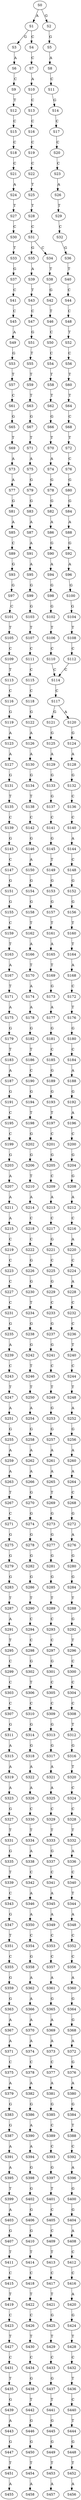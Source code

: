 strict digraph  {
	S0 -> S1 [ label = A ];
	S0 -> S2 [ label = G ];
	S1 -> S3 [ label = G ];
	S1 -> S4 [ label = C ];
	S2 -> S5 [ label = G ];
	S3 -> S6 [ label = A ];
	S4 -> S7 [ label = C ];
	S5 -> S8 [ label = A ];
	S6 -> S9 [ label = C ];
	S7 -> S10 [ label = A ];
	S8 -> S11 [ label = C ];
	S9 -> S12 [ label = T ];
	S10 -> S13 [ label = C ];
	S11 -> S14 [ label = G ];
	S12 -> S15 [ label = C ];
	S13 -> S16 [ label = C ];
	S14 -> S17 [ label = C ];
	S15 -> S18 [ label = C ];
	S16 -> S19 [ label = C ];
	S17 -> S20 [ label = C ];
	S18 -> S21 [ label = C ];
	S19 -> S22 [ label = C ];
	S20 -> S23 [ label = C ];
	S21 -> S24 [ label = A ];
	S22 -> S25 [ label = T ];
	S23 -> S26 [ label = A ];
	S24 -> S27 [ label = T ];
	S25 -> S28 [ label = T ];
	S26 -> S29 [ label = T ];
	S27 -> S30 [ label = C ];
	S28 -> S31 [ label = C ];
	S29 -> S32 [ label = C ];
	S30 -> S33 [ label = T ];
	S31 -> S34 [ label = C ];
	S31 -> S35 [ label = G ];
	S32 -> S36 [ label = G ];
	S33 -> S37 [ label = G ];
	S34 -> S38 [ label = T ];
	S35 -> S39 [ label = A ];
	S36 -> S40 [ label = T ];
	S37 -> S41 [ label = C ];
	S38 -> S42 [ label = G ];
	S39 -> S43 [ label = T ];
	S40 -> S44 [ label = C ];
	S41 -> S45 [ label = C ];
	S42 -> S46 [ label = T ];
	S43 -> S47 [ label = C ];
	S44 -> S48 [ label = C ];
	S45 -> S49 [ label = A ];
	S46 -> S50 [ label = C ];
	S47 -> S51 [ label = G ];
	S48 -> S52 [ label = T ];
	S49 -> S53 [ label = G ];
	S50 -> S54 [ label = C ];
	S51 -> S55 [ label = T ];
	S52 -> S56 [ label = C ];
	S53 -> S57 [ label = T ];
	S54 -> S58 [ label = T ];
	S55 -> S59 [ label = T ];
	S56 -> S60 [ label = T ];
	S57 -> S61 [ label = C ];
	S58 -> S62 [ label = T ];
	S59 -> S63 [ label = T ];
	S60 -> S64 [ label = T ];
	S61 -> S65 [ label = G ];
	S62 -> S66 [ label = G ];
	S63 -> S67 [ label = G ];
	S64 -> S68 [ label = C ];
	S65 -> S69 [ label = T ];
	S66 -> S70 [ label = T ];
	S67 -> S71 [ label = T ];
	S68 -> S72 [ label = T ];
	S69 -> S73 [ label = A ];
	S70 -> S74 [ label = A ];
	S71 -> S75 [ label = A ];
	S72 -> S76 [ label = C ];
	S73 -> S77 [ label = A ];
	S74 -> S78 [ label = G ];
	S75 -> S79 [ label = G ];
	S76 -> S80 [ label = G ];
	S77 -> S81 [ label = G ];
	S78 -> S82 [ label = G ];
	S79 -> S83 [ label = G ];
	S80 -> S84 [ label = G ];
	S81 -> S85 [ label = A ];
	S82 -> S86 [ label = A ];
	S83 -> S87 [ label = A ];
	S84 -> S88 [ label = A ];
	S85 -> S89 [ label = C ];
	S86 -> S90 [ label = G ];
	S87 -> S91 [ label = A ];
	S88 -> S92 [ label = G ];
	S89 -> S93 [ label = G ];
	S90 -> S94 [ label = A ];
	S91 -> S95 [ label = A ];
	S92 -> S96 [ label = A ];
	S93 -> S97 [ label = G ];
	S94 -> S98 [ label = G ];
	S95 -> S99 [ label = G ];
	S96 -> S100 [ label = G ];
	S97 -> S101 [ label = C ];
	S98 -> S102 [ label = G ];
	S99 -> S103 [ label = G ];
	S100 -> S104 [ label = G ];
	S101 -> S105 [ label = T ];
	S102 -> S106 [ label = T ];
	S103 -> S107 [ label = T ];
	S104 -> S108 [ label = T ];
	S105 -> S109 [ label = C ];
	S106 -> S110 [ label = C ];
	S107 -> S111 [ label = C ];
	S108 -> S112 [ label = C ];
	S109 -> S113 [ label = T ];
	S110 -> S114 [ label = C ];
	S111 -> S115 [ label = C ];
	S112 -> S114 [ label = C ];
	S113 -> S116 [ label = C ];
	S114 -> S117 [ label = C ];
	S115 -> S118 [ label = C ];
	S116 -> S119 [ label = G ];
	S117 -> S120 [ label = A ];
	S117 -> S121 [ label = G ];
	S118 -> S122 [ label = G ];
	S119 -> S123 [ label = A ];
	S120 -> S124 [ label = G ];
	S121 -> S125 [ label = G ];
	S122 -> S126 [ label = A ];
	S123 -> S127 [ label = A ];
	S124 -> S128 [ label = A ];
	S125 -> S129 [ label = A ];
	S126 -> S130 [ label = A ];
	S127 -> S131 [ label = G ];
	S128 -> S132 [ label = G ];
	S129 -> S133 [ label = G ];
	S130 -> S134 [ label = G ];
	S131 -> S135 [ label = T ];
	S132 -> S136 [ label = C ];
	S133 -> S137 [ label = G ];
	S134 -> S138 [ label = T ];
	S135 -> S139 [ label = C ];
	S136 -> S140 [ label = C ];
	S137 -> S141 [ label = C ];
	S138 -> S142 [ label = C ];
	S139 -> S143 [ label = G ];
	S140 -> S144 [ label = A ];
	S141 -> S145 [ label = G ];
	S142 -> S146 [ label = G ];
	S143 -> S147 [ label = C ];
	S144 -> S148 [ label = C ];
	S145 -> S149 [ label = T ];
	S146 -> S150 [ label = A ];
	S147 -> S151 [ label = G ];
	S148 -> S152 [ label = G ];
	S149 -> S153 [ label = G ];
	S150 -> S154 [ label = G ];
	S151 -> S155 [ label = G ];
	S152 -> S156 [ label = G ];
	S153 -> S157 [ label = G ];
	S154 -> S158 [ label = G ];
	S155 -> S159 [ label = C ];
	S156 -> S160 [ label = T ];
	S157 -> S161 [ label = T ];
	S158 -> S162 [ label = T ];
	S159 -> S163 [ label = T ];
	S160 -> S164 [ label = T ];
	S161 -> S165 [ label = A ];
	S162 -> S166 [ label = A ];
	S163 -> S167 [ label = A ];
	S164 -> S168 [ label = A ];
	S165 -> S169 [ label = T ];
	S166 -> S170 [ label = T ];
	S167 -> S171 [ label = T ];
	S168 -> S172 [ label = C ];
	S169 -> S173 [ label = G ];
	S170 -> S174 [ label = A ];
	S171 -> S175 [ label = A ];
	S172 -> S176 [ label = T ];
	S173 -> S177 [ label = A ];
	S174 -> S178 [ label = A ];
	S175 -> S179 [ label = G ];
	S176 -> S180 [ label = G ];
	S177 -> S181 [ label = G ];
	S178 -> S182 [ label = G ];
	S179 -> S183 [ label = T ];
	S180 -> S184 [ label = C ];
	S181 -> S185 [ label = C ];
	S182 -> S186 [ label = T ];
	S183 -> S187 [ label = A ];
	S184 -> S188 [ label = A ];
	S185 -> S189 [ label = G ];
	S186 -> S190 [ label = C ];
	S187 -> S191 [ label = G ];
	S188 -> S192 [ label = G ];
	S189 -> S193 [ label = G ];
	S190 -> S194 [ label = G ];
	S191 -> S195 [ label = C ];
	S192 -> S196 [ label = A ];
	S193 -> S197 [ label = T ];
	S194 -> S198 [ label = T ];
	S195 -> S199 [ label = C ];
	S196 -> S200 [ label = C ];
	S197 -> S201 [ label = C ];
	S198 -> S202 [ label = G ];
	S199 -> S203 [ label = G ];
	S200 -> S204 [ label = G ];
	S201 -> S205 [ label = G ];
	S202 -> S206 [ label = G ];
	S203 -> S207 [ label = A ];
	S204 -> S208 [ label = G ];
	S205 -> S209 [ label = C ];
	S206 -> S210 [ label = T ];
	S207 -> S211 [ label = A ];
	S208 -> S212 [ label = A ];
	S209 -> S213 [ label = A ];
	S210 -> S214 [ label = A ];
	S211 -> S215 [ label = A ];
	S212 -> S216 [ label = C ];
	S213 -> S217 [ label = C ];
	S214 -> S218 [ label = C ];
	S215 -> S219 [ label = C ];
	S216 -> S220 [ label = A ];
	S217 -> S221 [ label = G ];
	S218 -> S222 [ label = C ];
	S219 -> S223 [ label = C ];
	S220 -> S224 [ label = C ];
	S221 -> S225 [ label = C ];
	S222 -> S226 [ label = G ];
	S223 -> S227 [ label = C ];
	S224 -> S228 [ label = A ];
	S225 -> S229 [ label = G ];
	S226 -> S230 [ label = G ];
	S227 -> S231 [ label = C ];
	S228 -> S232 [ label = C ];
	S229 -> S233 [ label = C ];
	S230 -> S234 [ label = T ];
	S231 -> S235 [ label = G ];
	S232 -> S236 [ label = C ];
	S233 -> S237 [ label = G ];
	S234 -> S238 [ label = G ];
	S235 -> S239 [ label = A ];
	S236 -> S240 [ label = T ];
	S237 -> S241 [ label = G ];
	S238 -> S242 [ label = G ];
	S239 -> S243 [ label = C ];
	S240 -> S244 [ label = C ];
	S241 -> S245 [ label = C ];
	S242 -> S246 [ label = T ];
	S243 -> S247 [ label = T ];
	S244 -> S248 [ label = T ];
	S245 -> S249 [ label = T ];
	S246 -> S250 [ label = T ];
	S247 -> S251 [ label = A ];
	S248 -> S252 [ label = A ];
	S249 -> S253 [ label = G ];
	S250 -> S254 [ label = A ];
	S251 -> S255 [ label = G ];
	S252 -> S256 [ label = G ];
	S253 -> S257 [ label = G ];
	S254 -> S258 [ label = G ];
	S255 -> S259 [ label = A ];
	S256 -> S260 [ label = A ];
	S257 -> S261 [ label = A ];
	S258 -> S262 [ label = A ];
	S259 -> S263 [ label = A ];
	S260 -> S264 [ label = A ];
	S261 -> S265 [ label = A ];
	S262 -> S266 [ label = A ];
	S263 -> S267 [ label = T ];
	S264 -> S268 [ label = C ];
	S265 -> S269 [ label = T ];
	S266 -> S270 [ label = G ];
	S267 -> S271 [ label = C ];
	S268 -> S272 [ label = G ];
	S269 -> S273 [ label = G ];
	S270 -> S274 [ label = G ];
	S271 -> S275 [ label = G ];
	S272 -> S276 [ label = A ];
	S273 -> S277 [ label = G ];
	S274 -> S278 [ label = G ];
	S275 -> S279 [ label = G ];
	S276 -> S280 [ label = G ];
	S277 -> S281 [ label = G ];
	S278 -> S282 [ label = G ];
	S279 -> S283 [ label = G ];
	S280 -> S284 [ label = G ];
	S281 -> S285 [ label = G ];
	S282 -> S286 [ label = G ];
	S283 -> S287 [ label = T ];
	S284 -> S288 [ label = T ];
	S285 -> S289 [ label = T ];
	S286 -> S290 [ label = T ];
	S287 -> S291 [ label = A ];
	S288 -> S292 [ label = G ];
	S289 -> S293 [ label = C ];
	S290 -> S294 [ label = C ];
	S291 -> S295 [ label = T ];
	S292 -> S296 [ label = T ];
	S293 -> S297 [ label = C ];
	S294 -> S298 [ label = C ];
	S295 -> S299 [ label = C ];
	S296 -> S300 [ label = C ];
	S297 -> S301 [ label = G ];
	S298 -> S302 [ label = G ];
	S299 -> S303 [ label = C ];
	S300 -> S304 [ label = C ];
	S301 -> S305 [ label = C ];
	S302 -> S306 [ label = T ];
	S303 -> S307 [ label = C ];
	S304 -> S308 [ label = C ];
	S305 -> S309 [ label = C ];
	S306 -> S310 [ label = C ];
	S307 -> S311 [ label = G ];
	S308 -> S312 [ label = T ];
	S309 -> S313 [ label = G ];
	S310 -> S314 [ label = G ];
	S311 -> S315 [ label = A ];
	S312 -> S316 [ label = G ];
	S313 -> S317 [ label = G ];
	S314 -> S318 [ label = G ];
	S315 -> S319 [ label = A ];
	S316 -> S320 [ label = T ];
	S317 -> S321 [ label = A ];
	S318 -> S322 [ label = A ];
	S319 -> S323 [ label = A ];
	S320 -> S324 [ label = C ];
	S321 -> S325 [ label = A ];
	S322 -> S326 [ label = A ];
	S323 -> S327 [ label = G ];
	S324 -> S328 [ label = C ];
	S325 -> S329 [ label = C ];
	S326 -> S330 [ label = C ];
	S327 -> S331 [ label = T ];
	S328 -> S332 [ label = T ];
	S329 -> S333 [ label = T ];
	S330 -> S334 [ label = T ];
	S331 -> S335 [ label = G ];
	S332 -> S336 [ label = A ];
	S333 -> S337 [ label = G ];
	S334 -> S338 [ label = A ];
	S335 -> S339 [ label = T ];
	S336 -> S340 [ label = C ];
	S337 -> S341 [ label = C ];
	S338 -> S342 [ label = C ];
	S339 -> S343 [ label = C ];
	S340 -> S344 [ label = T ];
	S341 -> S345 [ label = A ];
	S342 -> S346 [ label = A ];
	S343 -> S347 [ label = G ];
	S344 -> S348 [ label = A ];
	S345 -> S349 [ label = A ];
	S346 -> S350 [ label = A ];
	S347 -> S351 [ label = T ];
	S348 -> S352 [ label = C ];
	S349 -> S353 [ label = C ];
	S350 -> S354 [ label = C ];
	S351 -> S355 [ label = C ];
	S352 -> S356 [ label = C ];
	S353 -> S357 [ label = C ];
	S354 -> S358 [ label = G ];
	S355 -> S359 [ label = G ];
	S356 -> S360 [ label = A ];
	S357 -> S361 [ label = A ];
	S358 -> S362 [ label = A ];
	S359 -> S363 [ label = G ];
	S360 -> S364 [ label = G ];
	S361 -> S365 [ label = G ];
	S362 -> S366 [ label = A ];
	S363 -> S367 [ label = A ];
	S364 -> S368 [ label = G ];
	S365 -> S369 [ label = A ];
	S366 -> S370 [ label = A ];
	S367 -> S371 [ label = A ];
	S368 -> S372 [ label = A ];
	S369 -> S373 [ label = A ];
	S370 -> S374 [ label = A ];
	S371 -> S375 [ label = C ];
	S372 -> S376 [ label = G ];
	S373 -> S377 [ label = C ];
	S374 -> S378 [ label = C ];
	S375 -> S379 [ label = A ];
	S376 -> S380 [ label = A ];
	S377 -> S381 [ label = A ];
	S378 -> S382 [ label = A ];
	S379 -> S383 [ label = G ];
	S380 -> S384 [ label = G ];
	S381 -> S385 [ label = G ];
	S382 -> S386 [ label = G ];
	S383 -> S387 [ label = G ];
	S384 -> S388 [ label = T ];
	S385 -> S389 [ label = C ];
	S386 -> S390 [ label = A ];
	S387 -> S391 [ label = A ];
	S388 -> S392 [ label = C ];
	S389 -> S393 [ label = C ];
	S390 -> S394 [ label = A ];
	S391 -> S395 [ label = A ];
	S392 -> S396 [ label = A ];
	S393 -> S397 [ label = G ];
	S394 -> S398 [ label = G ];
	S395 -> S399 [ label = T ];
	S396 -> S400 [ label = G ];
	S397 -> S401 [ label = T ];
	S398 -> S402 [ label = G ];
	S399 -> S403 [ label = A ];
	S400 -> S404 [ label = G ];
	S401 -> S405 [ label = C ];
	S402 -> S406 [ label = G ];
	S403 -> S407 [ label = G ];
	S404 -> S408 [ label = A ];
	S405 -> S409 [ label = C ];
	S406 -> S410 [ label = G ];
	S407 -> S411 [ label = T ];
	S408 -> S412 [ label = C ];
	S409 -> S413 [ label = T ];
	S410 -> S414 [ label = T ];
	S411 -> S415 [ label = C ];
	S412 -> S416 [ label = C ];
	S413 -> S417 [ label = C ];
	S414 -> S418 [ label = C ];
	S415 -> S419 [ label = T ];
	S416 -> S420 [ label = A ];
	S417 -> S421 [ label = T ];
	S418 -> S422 [ label = T ];
	S419 -> S423 [ label = C ];
	S420 -> S424 [ label = G ];
	S421 -> S425 [ label = G ];
	S422 -> S426 [ label = C ];
	S423 -> S427 [ label = T ];
	S424 -> S428 [ label = T ];
	S425 -> S429 [ label = T ];
	S426 -> S430 [ label = T ];
	S427 -> S431 [ label = C ];
	S428 -> S432 [ label = C ];
	S429 -> S433 [ label = C ];
	S430 -> S434 [ label = C ];
	S431 -> S435 [ label = T ];
	S432 -> S436 [ label = T ];
	S433 -> S437 [ label = G ];
	S434 -> S438 [ label = G ];
	S435 -> S439 [ label = G ];
	S436 -> S440 [ label = C ];
	S437 -> S441 [ label = T ];
	S438 -> S442 [ label = T ];
	S439 -> S443 [ label = A ];
	S440 -> S444 [ label = T ];
	S441 -> S445 [ label = G ];
	S442 -> S446 [ label = G ];
	S443 -> S447 [ label = G ];
	S444 -> S448 [ label = G ];
	S445 -> S449 [ label = G ];
	S446 -> S450 [ label = G ];
	S447 -> S451 [ label = T ];
	S448 -> S452 [ label = T ];
	S449 -> S453 [ label = T ];
	S450 -> S454 [ label = T ];
	S451 -> S455 [ label = A ];
	S452 -> S456 [ label = A ];
	S453 -> S457 [ label = A ];
	S454 -> S458 [ label = A ];
}
